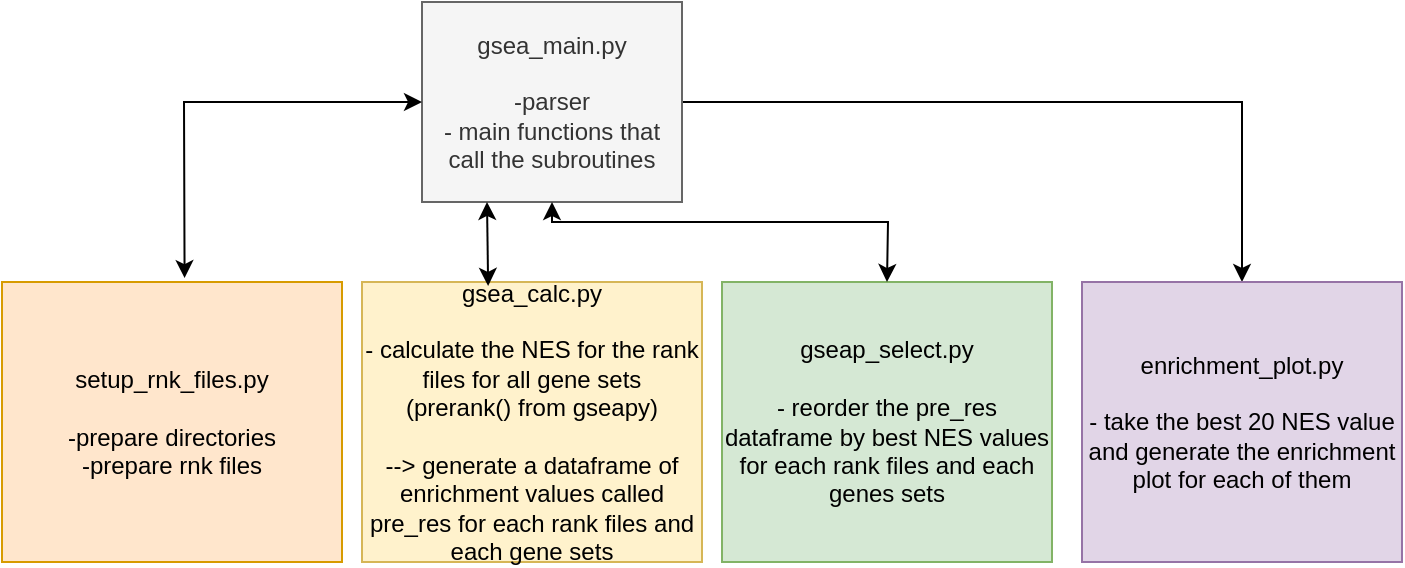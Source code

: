 <mxfile version="15.8.0" type="github">
  <diagram id="WOldtQZ7vfpcK4dOyafj" name="Page-1">
    <mxGraphModel dx="1422" dy="914" grid="1" gridSize="10" guides="1" tooltips="1" connect="1" arrows="1" fold="1" page="1" pageScale="1" pageWidth="850" pageHeight="1100" math="0" shadow="0">
      <root>
        <mxCell id="0" />
        <mxCell id="1" parent="0" />
        <mxCell id="XJSGAKonJKHo_-erPBdd-3" value="" style="edgeStyle=orthogonalEdgeStyle;rounded=0;orthogonalLoop=1;jettySize=auto;html=1;" parent="1" source="XJSGAKonJKHo_-erPBdd-4" target="XJSGAKonJKHo_-erPBdd-7" edge="1">
          <mxGeometry relative="1" as="geometry" />
        </mxCell>
        <mxCell id="XJSGAKonJKHo_-erPBdd-4" value="gsea_main.py&lt;br&gt;&lt;br&gt;-parser&lt;br&gt;- main functions that call the subroutines" style="rounded=0;whiteSpace=wrap;html=1;fillColor=#f5f5f5;fontColor=#333333;strokeColor=#666666;" parent="1" vertex="1">
          <mxGeometry x="340" y="30" width="130" height="100" as="geometry" />
        </mxCell>
        <mxCell id="XJSGAKonJKHo_-erPBdd-5" value="gsea_calc.py&lt;br&gt;&lt;br&gt;- calculate the NES for the rank files for all gene sets&lt;br&gt;(prerank() from gseapy)&lt;br&gt;&lt;br&gt;--&amp;gt; generate a dataframe of enrichment values called pre_res for each rank files and each gene sets" style="rounded=0;whiteSpace=wrap;html=1;fillColor=#fff2cc;strokeColor=#d6b656;" parent="1" vertex="1">
          <mxGeometry x="310" y="170" width="170" height="140" as="geometry" />
        </mxCell>
        <mxCell id="XJSGAKonJKHo_-erPBdd-6" value="gseap_select.py&lt;br&gt;&lt;br&gt;- reorder the pre_res dataframe by best NES values for each rank files and each genes sets" style="rounded=0;whiteSpace=wrap;html=1;fillColor=#d5e8d4;strokeColor=#82b366;" parent="1" vertex="1">
          <mxGeometry x="490" y="170" width="165" height="140" as="geometry" />
        </mxCell>
        <mxCell id="XJSGAKonJKHo_-erPBdd-7" value="enrichment_plot.py&lt;br&gt;&lt;br&gt;- take the best 20 NES value and generate the enrichment plot for each of them" style="rounded=0;whiteSpace=wrap;html=1;fillColor=#e1d5e7;strokeColor=#9673a6;" parent="1" vertex="1">
          <mxGeometry x="670" y="170" width="160" height="140" as="geometry" />
        </mxCell>
        <mxCell id="9fcCoiOB3u7c9ERSo8vJ-1" value="setup_rnk_files.py&lt;br&gt;&lt;br&gt;-prepare directories&lt;br&gt;-prepare rnk files" style="rounded=0;whiteSpace=wrap;html=1;fillColor=#ffe6cc;strokeColor=#d79b00;" vertex="1" parent="1">
          <mxGeometry x="130" y="170" width="170" height="140" as="geometry" />
        </mxCell>
        <mxCell id="9fcCoiOB3u7c9ERSo8vJ-3" value="" style="endArrow=classic;startArrow=classic;html=1;rounded=0;exitX=0.537;exitY=-0.014;exitDx=0;exitDy=0;entryX=0;entryY=0.5;entryDx=0;entryDy=0;exitPerimeter=0;" edge="1" parent="1" source="9fcCoiOB3u7c9ERSo8vJ-1" target="XJSGAKonJKHo_-erPBdd-4">
          <mxGeometry width="50" height="50" relative="1" as="geometry">
            <mxPoint x="400" y="310" as="sourcePoint" />
            <mxPoint x="450" y="260" as="targetPoint" />
            <Array as="points">
              <mxPoint x="221" y="80" />
              <mxPoint x="280" y="80" />
            </Array>
          </mxGeometry>
        </mxCell>
        <mxCell id="9fcCoiOB3u7c9ERSo8vJ-5" value="" style="endArrow=classic;startArrow=classic;html=1;rounded=0;entryX=0.5;entryY=1;entryDx=0;entryDy=0;exitX=0.5;exitY=0;exitDx=0;exitDy=0;" edge="1" parent="1" source="XJSGAKonJKHo_-erPBdd-6" target="XJSGAKonJKHo_-erPBdd-4">
          <mxGeometry width="50" height="50" relative="1" as="geometry">
            <mxPoint x="400" y="310" as="sourcePoint" />
            <mxPoint x="450" y="260" as="targetPoint" />
            <Array as="points">
              <mxPoint x="573" y="140" />
              <mxPoint x="405" y="140" />
            </Array>
          </mxGeometry>
        </mxCell>
        <mxCell id="9fcCoiOB3u7c9ERSo8vJ-6" value="" style="endArrow=classic;startArrow=classic;html=1;rounded=0;entryX=0.25;entryY=1;entryDx=0;entryDy=0;exitX=0.371;exitY=0.014;exitDx=0;exitDy=0;exitPerimeter=0;" edge="1" parent="1" source="XJSGAKonJKHo_-erPBdd-5" target="XJSGAKonJKHo_-erPBdd-4">
          <mxGeometry width="50" height="50" relative="1" as="geometry">
            <mxPoint x="400" y="310" as="sourcePoint" />
            <mxPoint x="450" y="260" as="targetPoint" />
          </mxGeometry>
        </mxCell>
      </root>
    </mxGraphModel>
  </diagram>
</mxfile>
